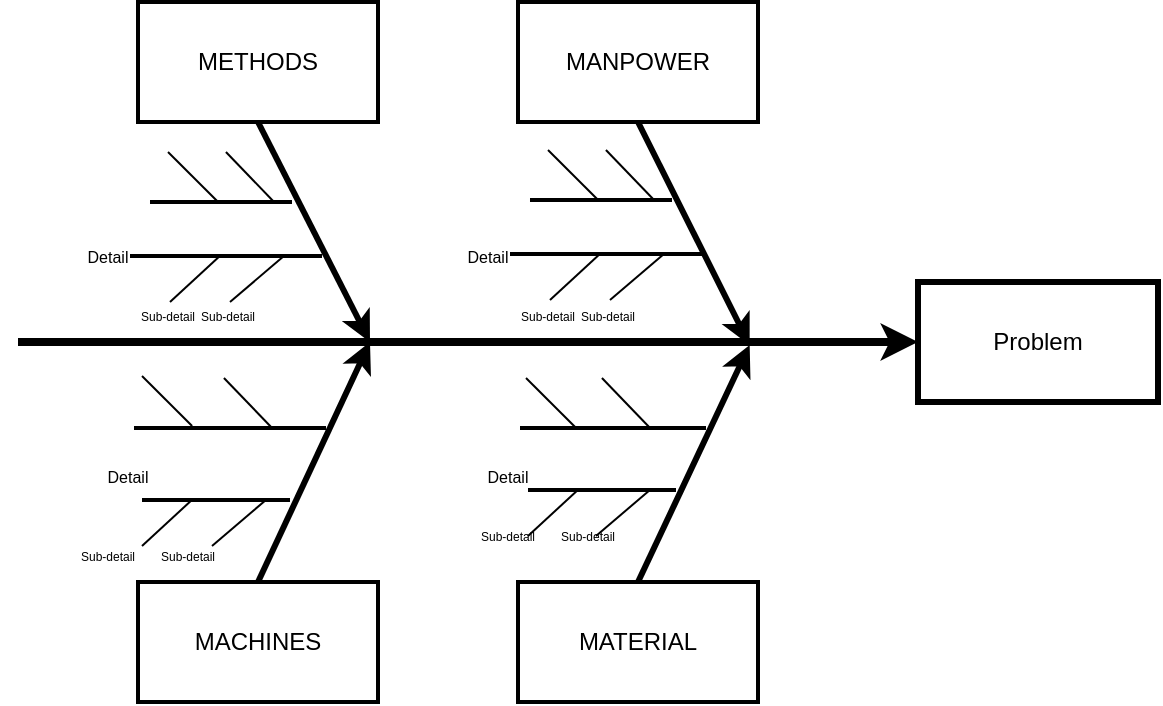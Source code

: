 <mxfile version="27.0.9">
  <diagram name="Page-1" id="4fc8d65c-f3f6-feb3-4d1c-02f59d9f9886">
    <mxGraphModel dx="442" dy="207" grid="1" gridSize="10" guides="1" tooltips="1" connect="1" arrows="1" fold="1" page="1" pageScale="1" pageWidth="1169" pageHeight="827" background="none" math="0" shadow="0">
      <root>
        <mxCell id="0" />
        <mxCell id="1" parent="0" />
        <mxCell id="8" value="Problem" style="whiteSpace=wrap;strokeWidth=3" parent="1" vertex="1">
          <mxGeometry x="760" y="350" width="120" height="60" as="geometry" />
        </mxCell>
        <mxCell id="9" value="" style="edgeStyle=none;strokeWidth=4" parent="1" target="8" edge="1">
          <mxGeometry width="100" height="100" relative="1" as="geometry">
            <mxPoint x="310" y="380" as="sourcePoint" />
            <mxPoint x="320" y="330" as="targetPoint" />
          </mxGeometry>
        </mxCell>
        <mxCell id="143" value="METHODS" style="whiteSpace=wrap;strokeWidth=2" parent="1" vertex="1">
          <mxGeometry x="370" y="210" width="120" height="60" as="geometry" />
        </mxCell>
        <mxCell id="144" value="MACHINES" style="whiteSpace=wrap;strokeWidth=2" parent="1" vertex="1">
          <mxGeometry x="370" y="500" width="120" height="60" as="geometry" />
        </mxCell>
        <mxCell id="145" value="" style="edgeStyle=none;exitX=0.5;exitY=1;strokeWidth=3" parent="1" source="143" edge="1">
          <mxGeometry width="100" height="100" relative="1" as="geometry">
            <mxPoint x="426" y="290.0" as="sourcePoint" />
            <mxPoint x="486" y="380.0" as="targetPoint" />
          </mxGeometry>
        </mxCell>
        <mxCell id="146" value="" style="edgeStyle=none;exitX=0.5;exitY=0;strokeWidth=3;exitDx=0;exitDy=0;" parent="1" edge="1" source="144">
          <mxGeometry width="100" height="100" relative="1" as="geometry">
            <mxPoint x="426.0" y="500.0" as="sourcePoint" />
            <mxPoint x="486" y="380.0" as="targetPoint" />
          </mxGeometry>
        </mxCell>
        <mxCell id="148" value="" style="edgeStyle=none;endArrow=none;strokeWidth=2" parent="1" edge="1">
          <mxGeometry width="100" height="100" relative="1" as="geometry">
            <mxPoint x="366" y="337" as="sourcePoint" />
            <mxPoint x="462.0" y="337.0" as="targetPoint" />
          </mxGeometry>
        </mxCell>
        <mxCell id="165" value="" style="edgeStyle=none;endArrow=none;" parent="1" edge="1">
          <mxGeometry width="100" height="100" relative="1" as="geometry">
            <mxPoint x="416" y="360" as="sourcePoint" />
            <mxPoint x="442.518" y="337.37" as="targetPoint" />
          </mxGeometry>
        </mxCell>
        <mxCell id="166" value="" style="edgeStyle=none;endArrow=none;" parent="1" edge="1">
          <mxGeometry width="100" height="100" relative="1" as="geometry">
            <mxPoint x="386" y="360" as="sourcePoint" />
            <mxPoint x="410.518" y="337.37" as="targetPoint" />
          </mxGeometry>
        </mxCell>
        <mxCell id="177" value="Detail" style="text;spacingTop=-5;fontSize=8;align=center;verticalAlign=middle;points=[]" parent="1" vertex="1">
          <mxGeometry x="340" y="330" width="30" height="20" as="geometry" />
        </mxCell>
        <mxCell id="184" value="Sub-detail" style="text;spacingTop=-5;fontSize=6;align=center;verticalAlign=middle;points=[]" parent="1" vertex="1">
          <mxGeometry x="370" y="360" width="30" height="20" as="geometry" />
        </mxCell>
        <mxCell id="185" value="Sub-detail" style="text;spacingTop=-5;fontSize=6;align=center;verticalAlign=middle;points=[]" parent="1" vertex="1">
          <mxGeometry x="400" y="360" width="30" height="20" as="geometry" />
        </mxCell>
        <mxCell id="204" value="MANPOWER" style="whiteSpace=wrap;strokeWidth=2" parent="1" vertex="1">
          <mxGeometry x="560" y="210" width="120" height="60" as="geometry" />
        </mxCell>
        <mxCell id="205" value="MATERIAL" style="whiteSpace=wrap;strokeWidth=2" parent="1" vertex="1">
          <mxGeometry x="560" y="500" width="120" height="60" as="geometry" />
        </mxCell>
        <mxCell id="206" value="" style="edgeStyle=none;exitX=0.5;exitY=1;strokeWidth=3" parent="1" source="204" edge="1">
          <mxGeometry width="100" height="100" relative="1" as="geometry">
            <mxPoint x="615.833" y="291.528" as="sourcePoint" />
            <mxPoint x="675.833" y="381.528" as="targetPoint" />
          </mxGeometry>
        </mxCell>
        <mxCell id="207" value="" style="edgeStyle=none;exitX=0.5;exitY=0;strokeWidth=3;exitDx=0;exitDy=0;" parent="1" edge="1" source="205">
          <mxGeometry width="100" height="100" relative="1" as="geometry">
            <mxPoint x="615.833" y="501.528" as="sourcePoint" />
            <mxPoint x="675.833" y="381.528" as="targetPoint" />
          </mxGeometry>
        </mxCell>
        <mxCell id="sfnkssfLAMKxVPnzSxlk-270" value="" style="edgeStyle=none;endArrow=none;strokeWidth=2" edge="1" parent="1">
          <mxGeometry width="100" height="100" relative="1" as="geometry">
            <mxPoint x="376" y="310" as="sourcePoint" />
            <mxPoint x="447.0" y="309.97" as="targetPoint" />
          </mxGeometry>
        </mxCell>
        <mxCell id="sfnkssfLAMKxVPnzSxlk-274" value="" style="endArrow=none;html=1;rounded=0;" edge="1" parent="1">
          <mxGeometry width="50" height="50" relative="1" as="geometry">
            <mxPoint x="385" y="285" as="sourcePoint" />
            <mxPoint x="410.06" y="310" as="targetPoint" />
          </mxGeometry>
        </mxCell>
        <mxCell id="sfnkssfLAMKxVPnzSxlk-277" value="" style="endArrow=none;html=1;rounded=0;" edge="1" parent="1">
          <mxGeometry width="50" height="50" relative="1" as="geometry">
            <mxPoint x="413.97" y="285" as="sourcePoint" />
            <mxPoint x="438.03" y="310" as="targetPoint" />
          </mxGeometry>
        </mxCell>
        <mxCell id="sfnkssfLAMKxVPnzSxlk-278" value="" style="edgeStyle=none;endArrow=none;strokeWidth=2" edge="1" parent="1">
          <mxGeometry width="100" height="100" relative="1" as="geometry">
            <mxPoint x="372" y="459" as="sourcePoint" />
            <mxPoint x="446.0" y="459.0" as="targetPoint" />
          </mxGeometry>
        </mxCell>
        <mxCell id="sfnkssfLAMKxVPnzSxlk-279" value="" style="edgeStyle=none;endArrow=none;" edge="1" parent="1">
          <mxGeometry width="100" height="100" relative="1" as="geometry">
            <mxPoint x="407" y="482" as="sourcePoint" />
            <mxPoint x="433.518" y="459.37" as="targetPoint" />
          </mxGeometry>
        </mxCell>
        <mxCell id="sfnkssfLAMKxVPnzSxlk-280" value="" style="edgeStyle=none;endArrow=none;" edge="1" parent="1">
          <mxGeometry width="100" height="100" relative="1" as="geometry">
            <mxPoint x="372" y="482" as="sourcePoint" />
            <mxPoint x="396.518" y="459.37" as="targetPoint" />
          </mxGeometry>
        </mxCell>
        <mxCell id="sfnkssfLAMKxVPnzSxlk-281" value="Detail" style="text;spacingTop=-5;fontSize=8;align=center;verticalAlign=middle;points=[]" vertex="1" parent="1">
          <mxGeometry x="350" y="440" width="30" height="20" as="geometry" />
        </mxCell>
        <mxCell id="sfnkssfLAMKxVPnzSxlk-282" value="Sub-detail" style="text;spacingTop=-5;fontSize=6;align=center;verticalAlign=middle;points=[]" vertex="1" parent="1">
          <mxGeometry x="340" y="480" width="30" height="20" as="geometry" />
        </mxCell>
        <mxCell id="sfnkssfLAMKxVPnzSxlk-283" value="Sub-detail" style="text;spacingTop=-5;fontSize=6;align=center;verticalAlign=middle;points=[]" vertex="1" parent="1">
          <mxGeometry x="380" y="480" width="30" height="20" as="geometry" />
        </mxCell>
        <mxCell id="sfnkssfLAMKxVPnzSxlk-284" value="" style="edgeStyle=none;endArrow=none;strokeWidth=2" edge="1" parent="1">
          <mxGeometry width="100" height="100" relative="1" as="geometry">
            <mxPoint x="368" y="423" as="sourcePoint" />
            <mxPoint x="464" y="423" as="targetPoint" />
          </mxGeometry>
        </mxCell>
        <mxCell id="sfnkssfLAMKxVPnzSxlk-285" value="" style="endArrow=none;html=1;rounded=0;" edge="1" parent="1">
          <mxGeometry width="50" height="50" relative="1" as="geometry">
            <mxPoint x="372" y="397" as="sourcePoint" />
            <mxPoint x="397.06" y="422" as="targetPoint" />
          </mxGeometry>
        </mxCell>
        <mxCell id="sfnkssfLAMKxVPnzSxlk-286" value="" style="endArrow=none;html=1;rounded=0;" edge="1" parent="1">
          <mxGeometry width="50" height="50" relative="1" as="geometry">
            <mxPoint x="412.97" y="398" as="sourcePoint" />
            <mxPoint x="437.03" y="423" as="targetPoint" />
          </mxGeometry>
        </mxCell>
        <mxCell id="sfnkssfLAMKxVPnzSxlk-306" value="" style="edgeStyle=none;endArrow=none;strokeWidth=2" edge="1" parent="1">
          <mxGeometry width="100" height="100" relative="1" as="geometry">
            <mxPoint x="565" y="454" as="sourcePoint" />
            <mxPoint x="639.0" y="454.0" as="targetPoint" />
          </mxGeometry>
        </mxCell>
        <mxCell id="sfnkssfLAMKxVPnzSxlk-307" value="" style="edgeStyle=none;endArrow=none;" edge="1" parent="1">
          <mxGeometry width="100" height="100" relative="1" as="geometry">
            <mxPoint x="599" y="477" as="sourcePoint" />
            <mxPoint x="625.518" y="454.37" as="targetPoint" />
          </mxGeometry>
        </mxCell>
        <mxCell id="sfnkssfLAMKxVPnzSxlk-308" value="" style="edgeStyle=none;endArrow=none;" edge="1" parent="1">
          <mxGeometry width="100" height="100" relative="1" as="geometry">
            <mxPoint x="565" y="477" as="sourcePoint" />
            <mxPoint x="589.518" y="454.37" as="targetPoint" />
          </mxGeometry>
        </mxCell>
        <mxCell id="sfnkssfLAMKxVPnzSxlk-309" value="Detail" style="text;spacingTop=-5;fontSize=8;align=center;verticalAlign=middle;points=[]" vertex="1" parent="1">
          <mxGeometry x="540" y="440" width="30" height="20" as="geometry" />
        </mxCell>
        <mxCell id="sfnkssfLAMKxVPnzSxlk-310" value="Sub-detail" style="text;spacingTop=-5;fontSize=6;align=center;verticalAlign=middle;points=[]" vertex="1" parent="1">
          <mxGeometry x="540" y="470" width="30" height="20" as="geometry" />
        </mxCell>
        <mxCell id="sfnkssfLAMKxVPnzSxlk-311" value="Sub-detail" style="text;spacingTop=-5;fontSize=6;align=center;verticalAlign=middle;points=[]" vertex="1" parent="1">
          <mxGeometry x="580" y="470" width="30" height="20" as="geometry" />
        </mxCell>
        <mxCell id="sfnkssfLAMKxVPnzSxlk-312" value="" style="edgeStyle=none;endArrow=none;strokeWidth=2" edge="1" parent="1">
          <mxGeometry width="100" height="100" relative="1" as="geometry">
            <mxPoint x="561" y="423" as="sourcePoint" />
            <mxPoint x="654" y="423" as="targetPoint" />
          </mxGeometry>
        </mxCell>
        <mxCell id="sfnkssfLAMKxVPnzSxlk-313" value="" style="endArrow=none;html=1;rounded=0;" edge="1" parent="1">
          <mxGeometry width="50" height="50" relative="1" as="geometry">
            <mxPoint x="564" y="398" as="sourcePoint" />
            <mxPoint x="589.06" y="423" as="targetPoint" />
          </mxGeometry>
        </mxCell>
        <mxCell id="sfnkssfLAMKxVPnzSxlk-314" value="" style="endArrow=none;html=1;rounded=0;" edge="1" parent="1">
          <mxGeometry width="50" height="50" relative="1" as="geometry">
            <mxPoint x="601.97" y="398" as="sourcePoint" />
            <mxPoint x="626.03" y="423" as="targetPoint" />
          </mxGeometry>
        </mxCell>
        <mxCell id="sfnkssfLAMKxVPnzSxlk-316" value="" style="edgeStyle=none;endArrow=none;strokeWidth=2" edge="1" parent="1">
          <mxGeometry width="100" height="100" relative="1" as="geometry">
            <mxPoint x="556" y="336" as="sourcePoint" />
            <mxPoint x="652.0" y="336.0" as="targetPoint" />
          </mxGeometry>
        </mxCell>
        <mxCell id="sfnkssfLAMKxVPnzSxlk-317" value="" style="edgeStyle=none;endArrow=none;" edge="1" parent="1">
          <mxGeometry width="100" height="100" relative="1" as="geometry">
            <mxPoint x="606" y="359" as="sourcePoint" />
            <mxPoint x="632.518" y="336.37" as="targetPoint" />
          </mxGeometry>
        </mxCell>
        <mxCell id="sfnkssfLAMKxVPnzSxlk-318" value="" style="edgeStyle=none;endArrow=none;" edge="1" parent="1">
          <mxGeometry width="100" height="100" relative="1" as="geometry">
            <mxPoint x="576" y="359" as="sourcePoint" />
            <mxPoint x="600.518" y="336.37" as="targetPoint" />
          </mxGeometry>
        </mxCell>
        <mxCell id="sfnkssfLAMKxVPnzSxlk-319" value="Detail" style="text;spacingTop=-5;fontSize=8;align=center;verticalAlign=middle;points=[]" vertex="1" parent="1">
          <mxGeometry x="530" y="330" width="30" height="20" as="geometry" />
        </mxCell>
        <mxCell id="sfnkssfLAMKxVPnzSxlk-320" value="Sub-detail" style="text;spacingTop=-5;fontSize=6;align=center;verticalAlign=middle;points=[]" vertex="1" parent="1">
          <mxGeometry x="560" y="360" width="30" height="20" as="geometry" />
        </mxCell>
        <mxCell id="sfnkssfLAMKxVPnzSxlk-321" value="Sub-detail" style="text;spacingTop=-5;fontSize=6;align=center;verticalAlign=middle;points=[]" vertex="1" parent="1">
          <mxGeometry x="590" y="360" width="30" height="20" as="geometry" />
        </mxCell>
        <mxCell id="sfnkssfLAMKxVPnzSxlk-322" value="" style="edgeStyle=none;endArrow=none;strokeWidth=2" edge="1" parent="1">
          <mxGeometry width="100" height="100" relative="1" as="geometry">
            <mxPoint x="566" y="309" as="sourcePoint" />
            <mxPoint x="637.0" y="308.97" as="targetPoint" />
          </mxGeometry>
        </mxCell>
        <mxCell id="sfnkssfLAMKxVPnzSxlk-323" value="" style="endArrow=none;html=1;rounded=0;" edge="1" parent="1">
          <mxGeometry width="50" height="50" relative="1" as="geometry">
            <mxPoint x="575" y="284" as="sourcePoint" />
            <mxPoint x="600.06" y="309" as="targetPoint" />
          </mxGeometry>
        </mxCell>
        <mxCell id="sfnkssfLAMKxVPnzSxlk-324" value="" style="endArrow=none;html=1;rounded=0;" edge="1" parent="1">
          <mxGeometry width="50" height="50" relative="1" as="geometry">
            <mxPoint x="603.97" y="284" as="sourcePoint" />
            <mxPoint x="628.03" y="309" as="targetPoint" />
          </mxGeometry>
        </mxCell>
      </root>
    </mxGraphModel>
  </diagram>
</mxfile>

